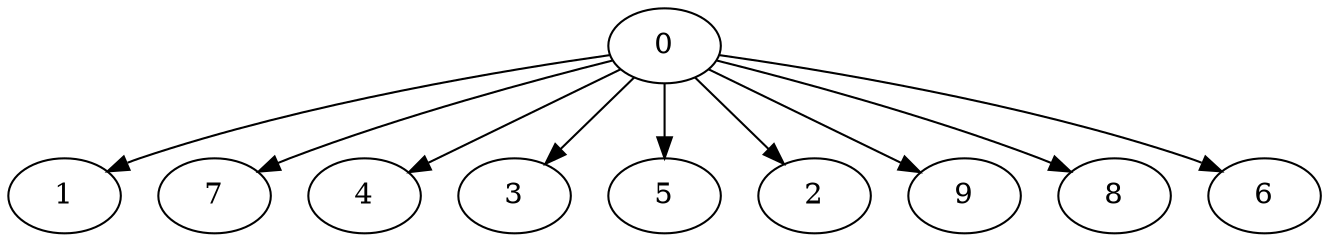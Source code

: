digraph "Fork_Nodes_10_CCR_1.09_WeightType_Random_Homogeneous-2" {
0 [Weight=3];
1 [Weight=9];
7 [Weight=8];
4 [Weight=7];
3 [Weight=6];
5 [Weight=6];
2 [Weight=5];
9 [Weight=4];
8 [Weight=3];
6 [Weight=2];
0 -> 5 [Weight=4];
0 -> 4 [Weight=7];
0 -> 8 [Weight=4];
0 -> 3 [Weight=10];
0 -> 7 [Weight=9];
0 -> 9 [Weight=9];
0 -> 1 [Weight=3];
0 -> 2 [Weight=7];
0 -> 6 [Weight=5];
}
